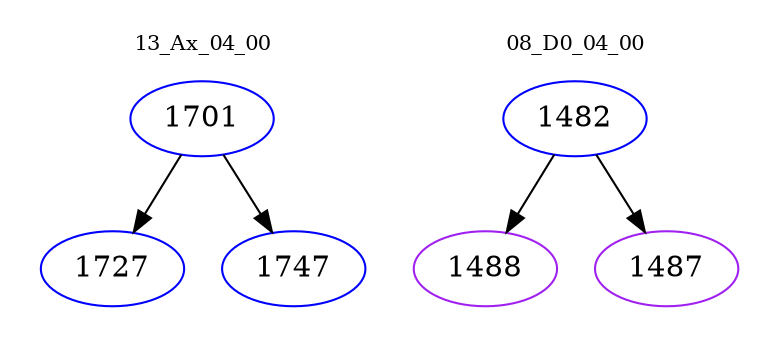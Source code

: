 digraph{
subgraph cluster_0 {
color = white
label = "13_Ax_04_00";
fontsize=10;
T0_1701 [label="1701", color="blue"]
T0_1701 -> T0_1727 [color="black"]
T0_1727 [label="1727", color="blue"]
T0_1701 -> T0_1747 [color="black"]
T0_1747 [label="1747", color="blue"]
}
subgraph cluster_1 {
color = white
label = "08_D0_04_00";
fontsize=10;
T1_1482 [label="1482", color="blue"]
T1_1482 -> T1_1488 [color="black"]
T1_1488 [label="1488", color="purple"]
T1_1482 -> T1_1487 [color="black"]
T1_1487 [label="1487", color="purple"]
}
}
